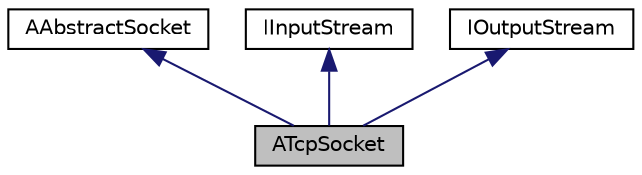 digraph "ATcpSocket"
{
 // LATEX_PDF_SIZE
  edge [fontname="Helvetica",fontsize="10",labelfontname="Helvetica",labelfontsize="10"];
  node [fontname="Helvetica",fontsize="10",shape=record];
  Node1 [label="ATcpSocket",height=0.2,width=0.4,color="black", fillcolor="grey75", style="filled", fontcolor="black",tooltip="A bidirectional TCP connection (either a client connection or returned by ATcpServerSocket)."];
  Node2 -> Node1 [dir="back",color="midnightblue",fontsize="10",style="solid",fontname="Helvetica"];
  Node2 [label="AAbstractSocket",height=0.2,width=0.4,color="black", fillcolor="white", style="filled",URL="$classAAbstractSocket.html",tooltip="Base class for all sockets."];
  Node3 -> Node1 [dir="back",color="midnightblue",fontsize="10",style="solid",fontname="Helvetica"];
  Node3 [label="IInputStream",height=0.2,width=0.4,color="black", fillcolor="white", style="filled",URL="$classIInputStream.html",tooltip="Represents an input stream."];
  Node4 -> Node1 [dir="back",color="midnightblue",fontsize="10",style="solid",fontname="Helvetica"];
  Node4 [label="IOutputStream",height=0.2,width=0.4,color="black", fillcolor="white", style="filled",URL="$classIOutputStream.html",tooltip=" "];
}
